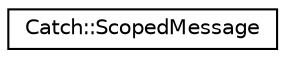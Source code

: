 digraph "Graphical Class Hierarchy"
{
  edge [fontname="Helvetica",fontsize="10",labelfontname="Helvetica",labelfontsize="10"];
  node [fontname="Helvetica",fontsize="10",shape=record];
  rankdir="LR";
  Node1 [label="Catch::ScopedMessage",height=0.2,width=0.4,color="black", fillcolor="white", style="filled",URL="$d0/d0a/classCatch_1_1ScopedMessage.html"];
}
